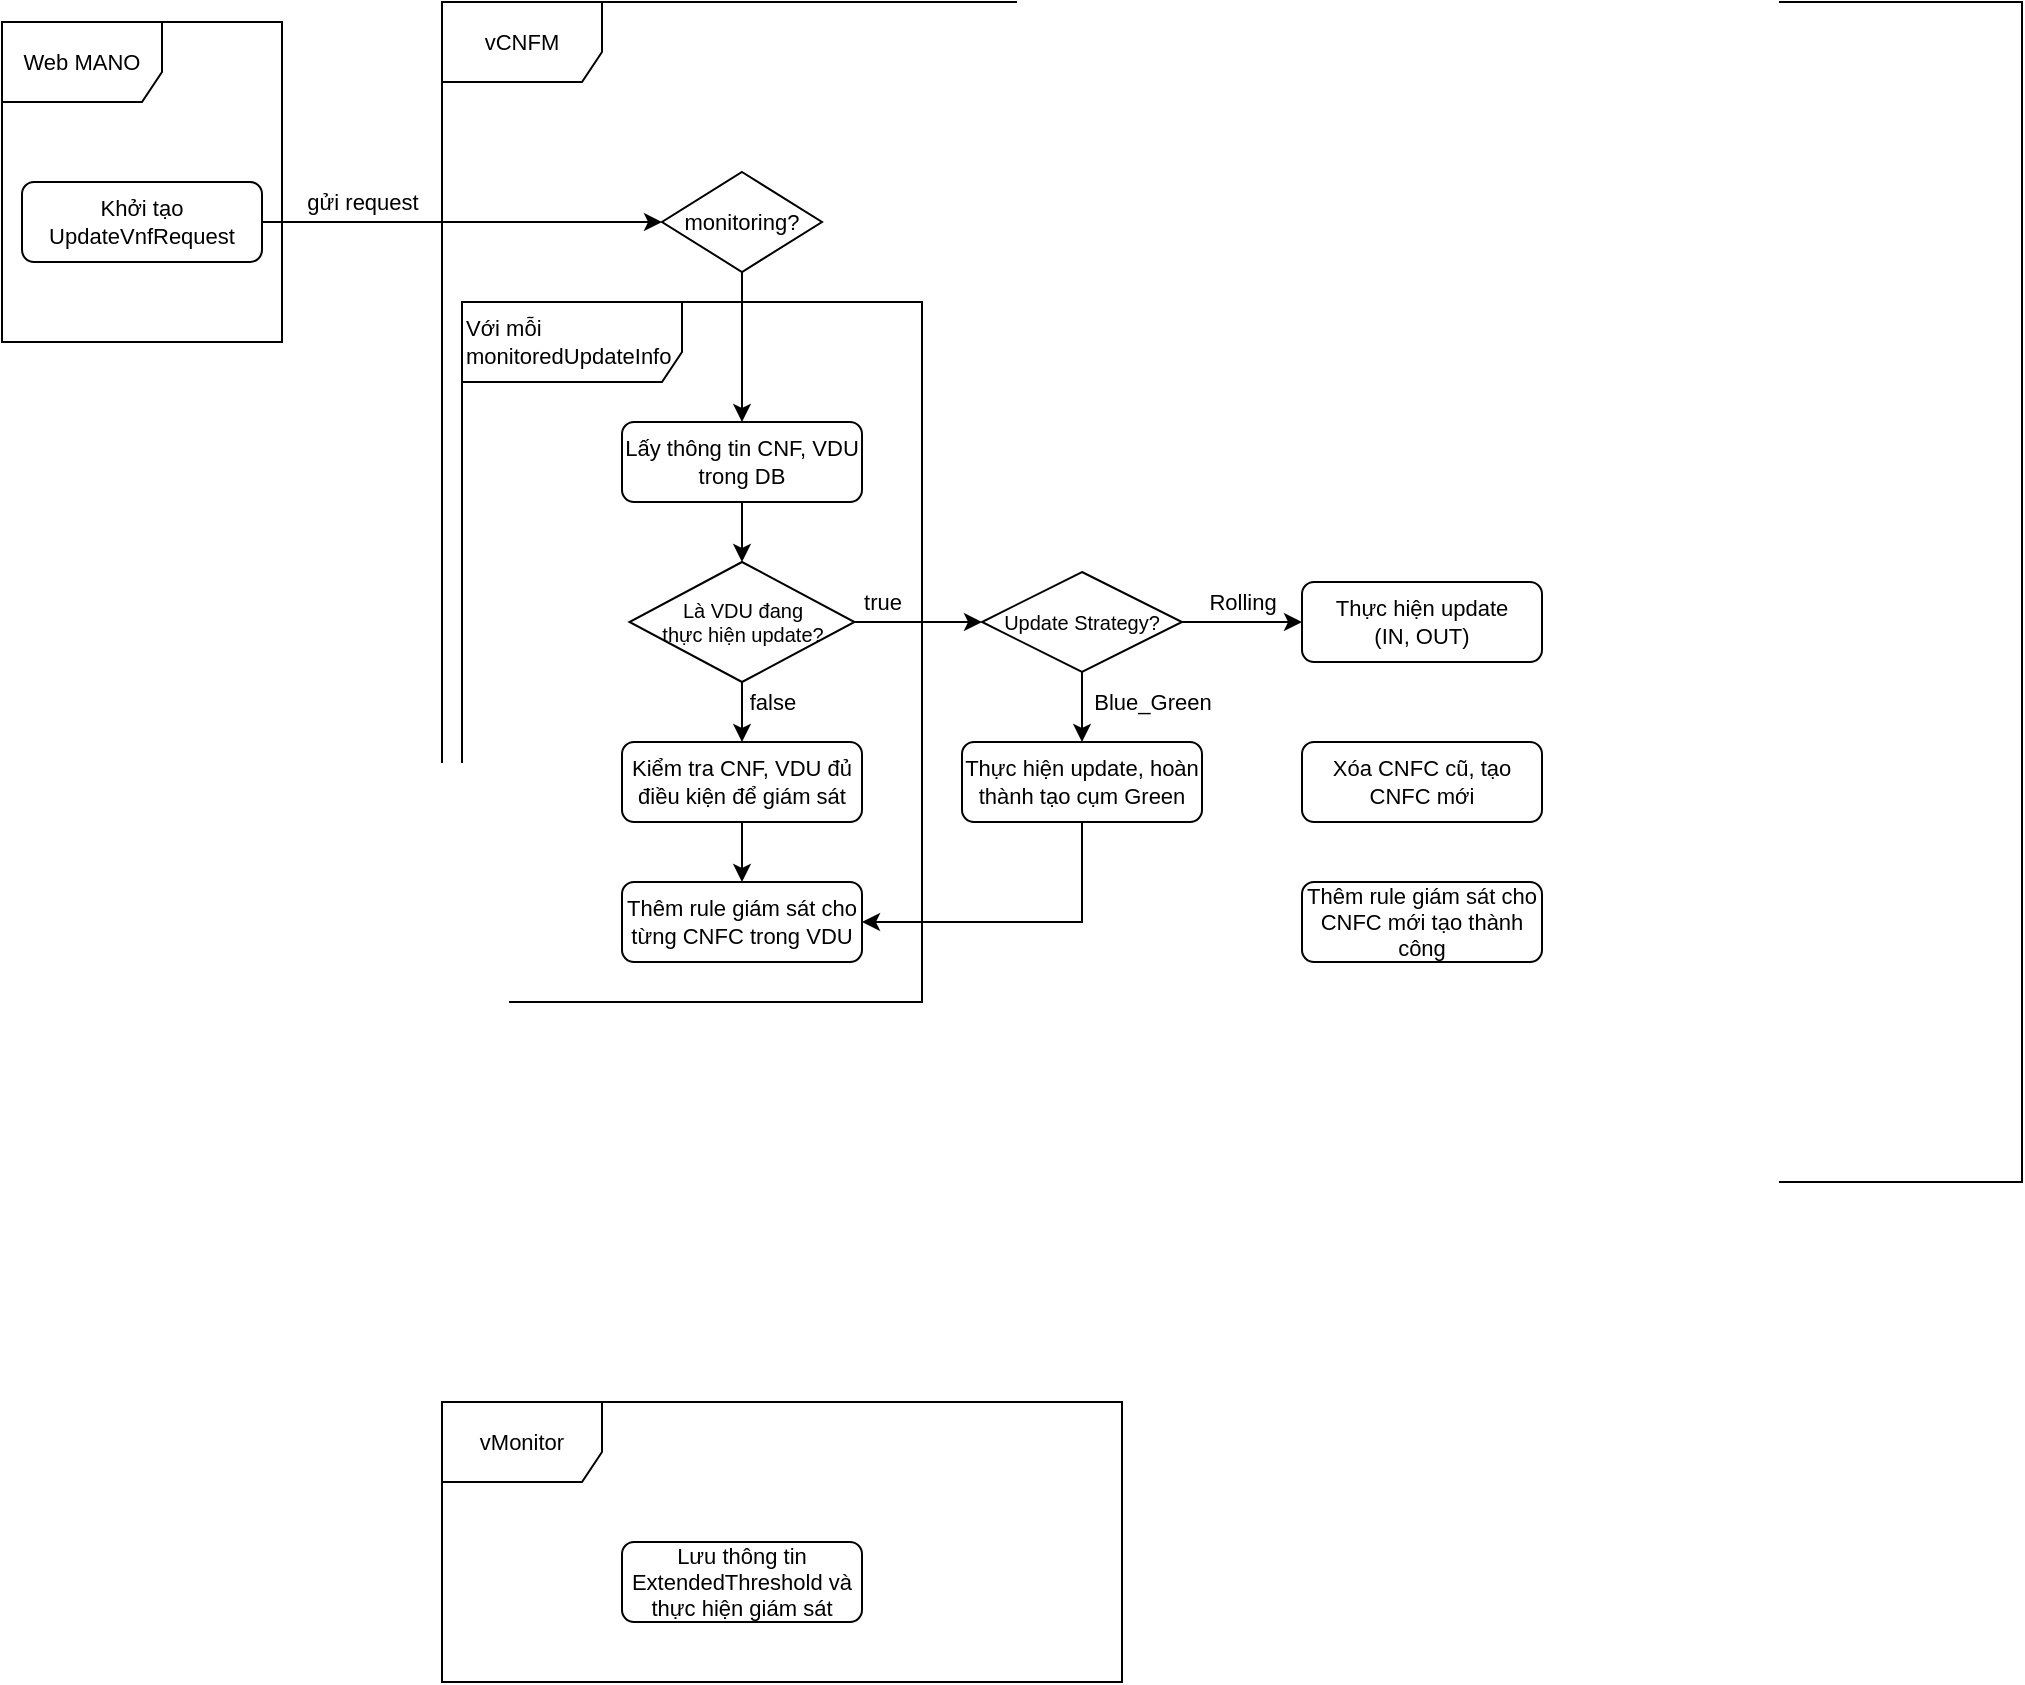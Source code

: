 <mxfile version="22.1.3" type="github">
  <diagram name="Trang-1" id="4NF1SX2Zl0v4paSwMD6_">
    <mxGraphModel dx="819" dy="451" grid="1" gridSize="10" guides="1" tooltips="1" connect="1" arrows="1" fold="1" page="1" pageScale="1" pageWidth="1169" pageHeight="827" math="0" shadow="0">
      <root>
        <mxCell id="0" />
        <mxCell id="1" parent="0" />
        <mxCell id="18ZbggmuUgCVSDo4UCOA-19" value="vCNFM" style="shape=umlFrame;whiteSpace=wrap;html=1;pointerEvents=0;width=80;height=40;fontSize=11;" vertex="1" parent="1">
          <mxGeometry x="280" y="70" width="790" height="590" as="geometry" />
        </mxCell>
        <mxCell id="18ZbggmuUgCVSDo4UCOA-18" value="Web MANO" style="shape=umlFrame;whiteSpace=wrap;html=1;pointerEvents=0;width=80;height=40;fontSize=11;" vertex="1" parent="1">
          <mxGeometry x="60" y="80" width="140" height="160" as="geometry" />
        </mxCell>
        <mxCell id="18ZbggmuUgCVSDo4UCOA-20" value="vMonitor" style="shape=umlFrame;whiteSpace=wrap;html=1;pointerEvents=0;width=80;height=40;fontSize=11;" vertex="1" parent="1">
          <mxGeometry x="280" y="770" width="340" height="140" as="geometry" />
        </mxCell>
        <mxCell id="18ZbggmuUgCVSDo4UCOA-21" value="Khởi tạo UpdateVnfRequest" style="rounded=1;whiteSpace=wrap;html=1;fontSize=11;" vertex="1" parent="1">
          <mxGeometry x="70" y="160" width="120" height="40" as="geometry" />
        </mxCell>
        <mxCell id="18ZbggmuUgCVSDo4UCOA-22" value="" style="endArrow=classic;html=1;rounded=0;fontSize=11;" edge="1" parent="1" source="18ZbggmuUgCVSDo4UCOA-21" target="18ZbggmuUgCVSDo4UCOA-24">
          <mxGeometry width="50" height="50" relative="1" as="geometry">
            <mxPoint x="320" y="290" as="sourcePoint" />
            <mxPoint x="360" y="180" as="targetPoint" />
          </mxGeometry>
        </mxCell>
        <mxCell id="18ZbggmuUgCVSDo4UCOA-23" value="gửi request" style="text;html=1;align=center;verticalAlign=middle;resizable=0;points=[];autosize=1;strokeColor=none;fillColor=none;fontSize=11;" vertex="1" parent="1">
          <mxGeometry x="200" y="155" width="80" height="30" as="geometry" />
        </mxCell>
        <mxCell id="18ZbggmuUgCVSDo4UCOA-24" value="monitoring?" style="rhombus;whiteSpace=wrap;html=1;fontSize=11;" vertex="1" parent="1">
          <mxGeometry x="390" y="155" width="80" height="50" as="geometry" />
        </mxCell>
        <mxCell id="18ZbggmuUgCVSDo4UCOA-27" value="Với mỗi monitoredUpdateInfo" style="shape=umlFrame;whiteSpace=wrap;html=1;pointerEvents=0;width=110;height=40;align=left;fontSize=11;" vertex="1" parent="1">
          <mxGeometry x="290" y="220" width="230" height="350" as="geometry" />
        </mxCell>
        <mxCell id="18ZbggmuUgCVSDo4UCOA-25" value="" style="endArrow=classic;html=1;rounded=0;fontSize=11;" edge="1" parent="1" source="18ZbggmuUgCVSDo4UCOA-24" target="18ZbggmuUgCVSDo4UCOA-28">
          <mxGeometry width="50" height="50" relative="1" as="geometry">
            <mxPoint x="600" y="200" as="sourcePoint" />
            <mxPoint x="430.0" y="260" as="targetPoint" />
          </mxGeometry>
        </mxCell>
        <mxCell id="18ZbggmuUgCVSDo4UCOA-28" value="Lấy thông tin CNF, VDU trong DB" style="rounded=1;whiteSpace=wrap;html=1;fontSize=11;" vertex="1" parent="1">
          <mxGeometry x="370" y="280" width="120" height="40" as="geometry" />
        </mxCell>
        <mxCell id="18ZbggmuUgCVSDo4UCOA-29" value="Kiểm tra CNF, VDU đủ điều kiện để giám sát" style="rounded=1;whiteSpace=wrap;html=1;fontSize=11;" vertex="1" parent="1">
          <mxGeometry x="370" y="440" width="120" height="40" as="geometry" />
        </mxCell>
        <mxCell id="18ZbggmuUgCVSDo4UCOA-30" value="Là VDU đang &lt;br&gt;thực hiện update?" style="rhombus;whiteSpace=wrap;html=1;fontSize=10;" vertex="1" parent="1">
          <mxGeometry x="373.75" y="350" width="112.5" height="60" as="geometry" />
        </mxCell>
        <mxCell id="18ZbggmuUgCVSDo4UCOA-31" value="Thêm rule giám sát cho từng CNFC trong VDU" style="rounded=1;whiteSpace=wrap;html=1;fontSize=11;" vertex="1" parent="1">
          <mxGeometry x="370" y="510" width="120" height="40" as="geometry" />
        </mxCell>
        <mxCell id="18ZbggmuUgCVSDo4UCOA-32" value="Lưu thông tin ExtendedThreshold và thực hiện giám sát" style="rounded=1;whiteSpace=wrap;html=1;fontSize=11;" vertex="1" parent="1">
          <mxGeometry x="370" y="840" width="120" height="40" as="geometry" />
        </mxCell>
        <mxCell id="18ZbggmuUgCVSDo4UCOA-36" value="Update Strategy?" style="rhombus;whiteSpace=wrap;html=1;fontSize=10;" vertex="1" parent="1">
          <mxGeometry x="550" y="355" width="100" height="50" as="geometry" />
        </mxCell>
        <mxCell id="18ZbggmuUgCVSDo4UCOA-37" value="Thực hiện update &lt;br&gt;(IN, OUT)" style="rounded=1;whiteSpace=wrap;html=1;fontSize=11;" vertex="1" parent="1">
          <mxGeometry x="710" y="360" width="120" height="40" as="geometry" />
        </mxCell>
        <mxCell id="18ZbggmuUgCVSDo4UCOA-38" value="Rolling" style="text;html=1;align=center;verticalAlign=middle;resizable=0;points=[];autosize=1;strokeColor=none;fillColor=none;fontSize=11;" vertex="1" parent="1">
          <mxGeometry x="650" y="355" width="60" height="30" as="geometry" />
        </mxCell>
        <mxCell id="18ZbggmuUgCVSDo4UCOA-39" value="Blue_Green" style="text;html=1;align=center;verticalAlign=middle;resizable=0;points=[];autosize=1;strokeColor=none;fillColor=none;fontSize=11;" vertex="1" parent="1">
          <mxGeometry x="595" y="405" width="80" height="30" as="geometry" />
        </mxCell>
        <mxCell id="18ZbggmuUgCVSDo4UCOA-40" value="Thực hiện update, hoàn thành tạo cụm Green" style="rounded=1;whiteSpace=wrap;html=1;fontSize=11;" vertex="1" parent="1">
          <mxGeometry x="540" y="440" width="120" height="40" as="geometry" />
        </mxCell>
        <mxCell id="18ZbggmuUgCVSDo4UCOA-42" value="" style="endArrow=classic;html=1;rounded=0;fontSize=11;" edge="1" parent="1" source="18ZbggmuUgCVSDo4UCOA-28" target="18ZbggmuUgCVSDo4UCOA-30">
          <mxGeometry width="50" height="50" relative="1" as="geometry">
            <mxPoint x="440" y="215" as="sourcePoint" />
            <mxPoint x="440" y="290" as="targetPoint" />
          </mxGeometry>
        </mxCell>
        <mxCell id="18ZbggmuUgCVSDo4UCOA-43" value="" style="endArrow=classic;html=1;rounded=0;fontSize=11;" edge="1" parent="1" source="18ZbggmuUgCVSDo4UCOA-30" target="18ZbggmuUgCVSDo4UCOA-29">
          <mxGeometry width="50" height="50" relative="1" as="geometry">
            <mxPoint x="440" y="330" as="sourcePoint" />
            <mxPoint x="440" y="360" as="targetPoint" />
          </mxGeometry>
        </mxCell>
        <mxCell id="18ZbggmuUgCVSDo4UCOA-44" value="" style="endArrow=classic;html=1;rounded=0;fontSize=11;" edge="1" parent="1" source="18ZbggmuUgCVSDo4UCOA-29" target="18ZbggmuUgCVSDo4UCOA-31">
          <mxGeometry width="50" height="50" relative="1" as="geometry">
            <mxPoint x="440" y="420" as="sourcePoint" />
            <mxPoint x="440" y="450" as="targetPoint" />
          </mxGeometry>
        </mxCell>
        <mxCell id="18ZbggmuUgCVSDo4UCOA-45" value="" style="endArrow=classic;html=1;rounded=0;fontSize=11;" edge="1" parent="1" source="18ZbggmuUgCVSDo4UCOA-30" target="18ZbggmuUgCVSDo4UCOA-36">
          <mxGeometry width="50" height="50" relative="1" as="geometry">
            <mxPoint x="440" y="420" as="sourcePoint" />
            <mxPoint x="440" y="450" as="targetPoint" />
          </mxGeometry>
        </mxCell>
        <mxCell id="18ZbggmuUgCVSDo4UCOA-46" value="" style="endArrow=classic;html=1;rounded=0;fontSize=11;" edge="1" parent="1" source="18ZbggmuUgCVSDo4UCOA-36" target="18ZbggmuUgCVSDo4UCOA-37">
          <mxGeometry width="50" height="50" relative="1" as="geometry">
            <mxPoint x="526" y="390" as="sourcePoint" />
            <mxPoint x="560" y="390" as="targetPoint" />
          </mxGeometry>
        </mxCell>
        <mxCell id="18ZbggmuUgCVSDo4UCOA-47" value="" style="endArrow=classic;html=1;rounded=0;fontSize=11;" edge="1" parent="1" source="18ZbggmuUgCVSDo4UCOA-36" target="18ZbggmuUgCVSDo4UCOA-40">
          <mxGeometry width="50" height="50" relative="1" as="geometry">
            <mxPoint x="470" y="420" as="sourcePoint" />
            <mxPoint x="470" y="450" as="targetPoint" />
          </mxGeometry>
        </mxCell>
        <mxCell id="18ZbggmuUgCVSDo4UCOA-48" value="" style="endArrow=classic;html=1;rounded=0;fontSize=11;" edge="1" parent="1" source="18ZbggmuUgCVSDo4UCOA-40" target="18ZbggmuUgCVSDo4UCOA-31">
          <mxGeometry width="50" height="50" relative="1" as="geometry">
            <mxPoint x="440" y="490" as="sourcePoint" />
            <mxPoint x="440" y="520" as="targetPoint" />
            <Array as="points">
              <mxPoint x="600" y="530" />
            </Array>
          </mxGeometry>
        </mxCell>
        <mxCell id="18ZbggmuUgCVSDo4UCOA-49" value="Xóa CNFC cũ, tạo CNFC mới" style="rounded=1;whiteSpace=wrap;html=1;fontSize=11;" vertex="1" parent="1">
          <mxGeometry x="710" y="440" width="120" height="40" as="geometry" />
        </mxCell>
        <mxCell id="18ZbggmuUgCVSDo4UCOA-50" value="Thêm rule giám sát cho CNFC mới tạo thành công" style="rounded=1;whiteSpace=wrap;html=1;fontSize=11;" vertex="1" parent="1">
          <mxGeometry x="710" y="510" width="120" height="40" as="geometry" />
        </mxCell>
        <mxCell id="18ZbggmuUgCVSDo4UCOA-51" value="true" style="text;html=1;align=center;verticalAlign=middle;resizable=0;points=[];autosize=1;strokeColor=none;fillColor=none;fontSize=11;" vertex="1" parent="1">
          <mxGeometry x="480" y="355" width="40" height="30" as="geometry" />
        </mxCell>
        <mxCell id="18ZbggmuUgCVSDo4UCOA-52" value="false" style="text;html=1;align=center;verticalAlign=middle;resizable=0;points=[];autosize=1;strokeColor=none;fillColor=none;fontSize=11;" vertex="1" parent="1">
          <mxGeometry x="420" y="405" width="50" height="30" as="geometry" />
        </mxCell>
      </root>
    </mxGraphModel>
  </diagram>
</mxfile>
